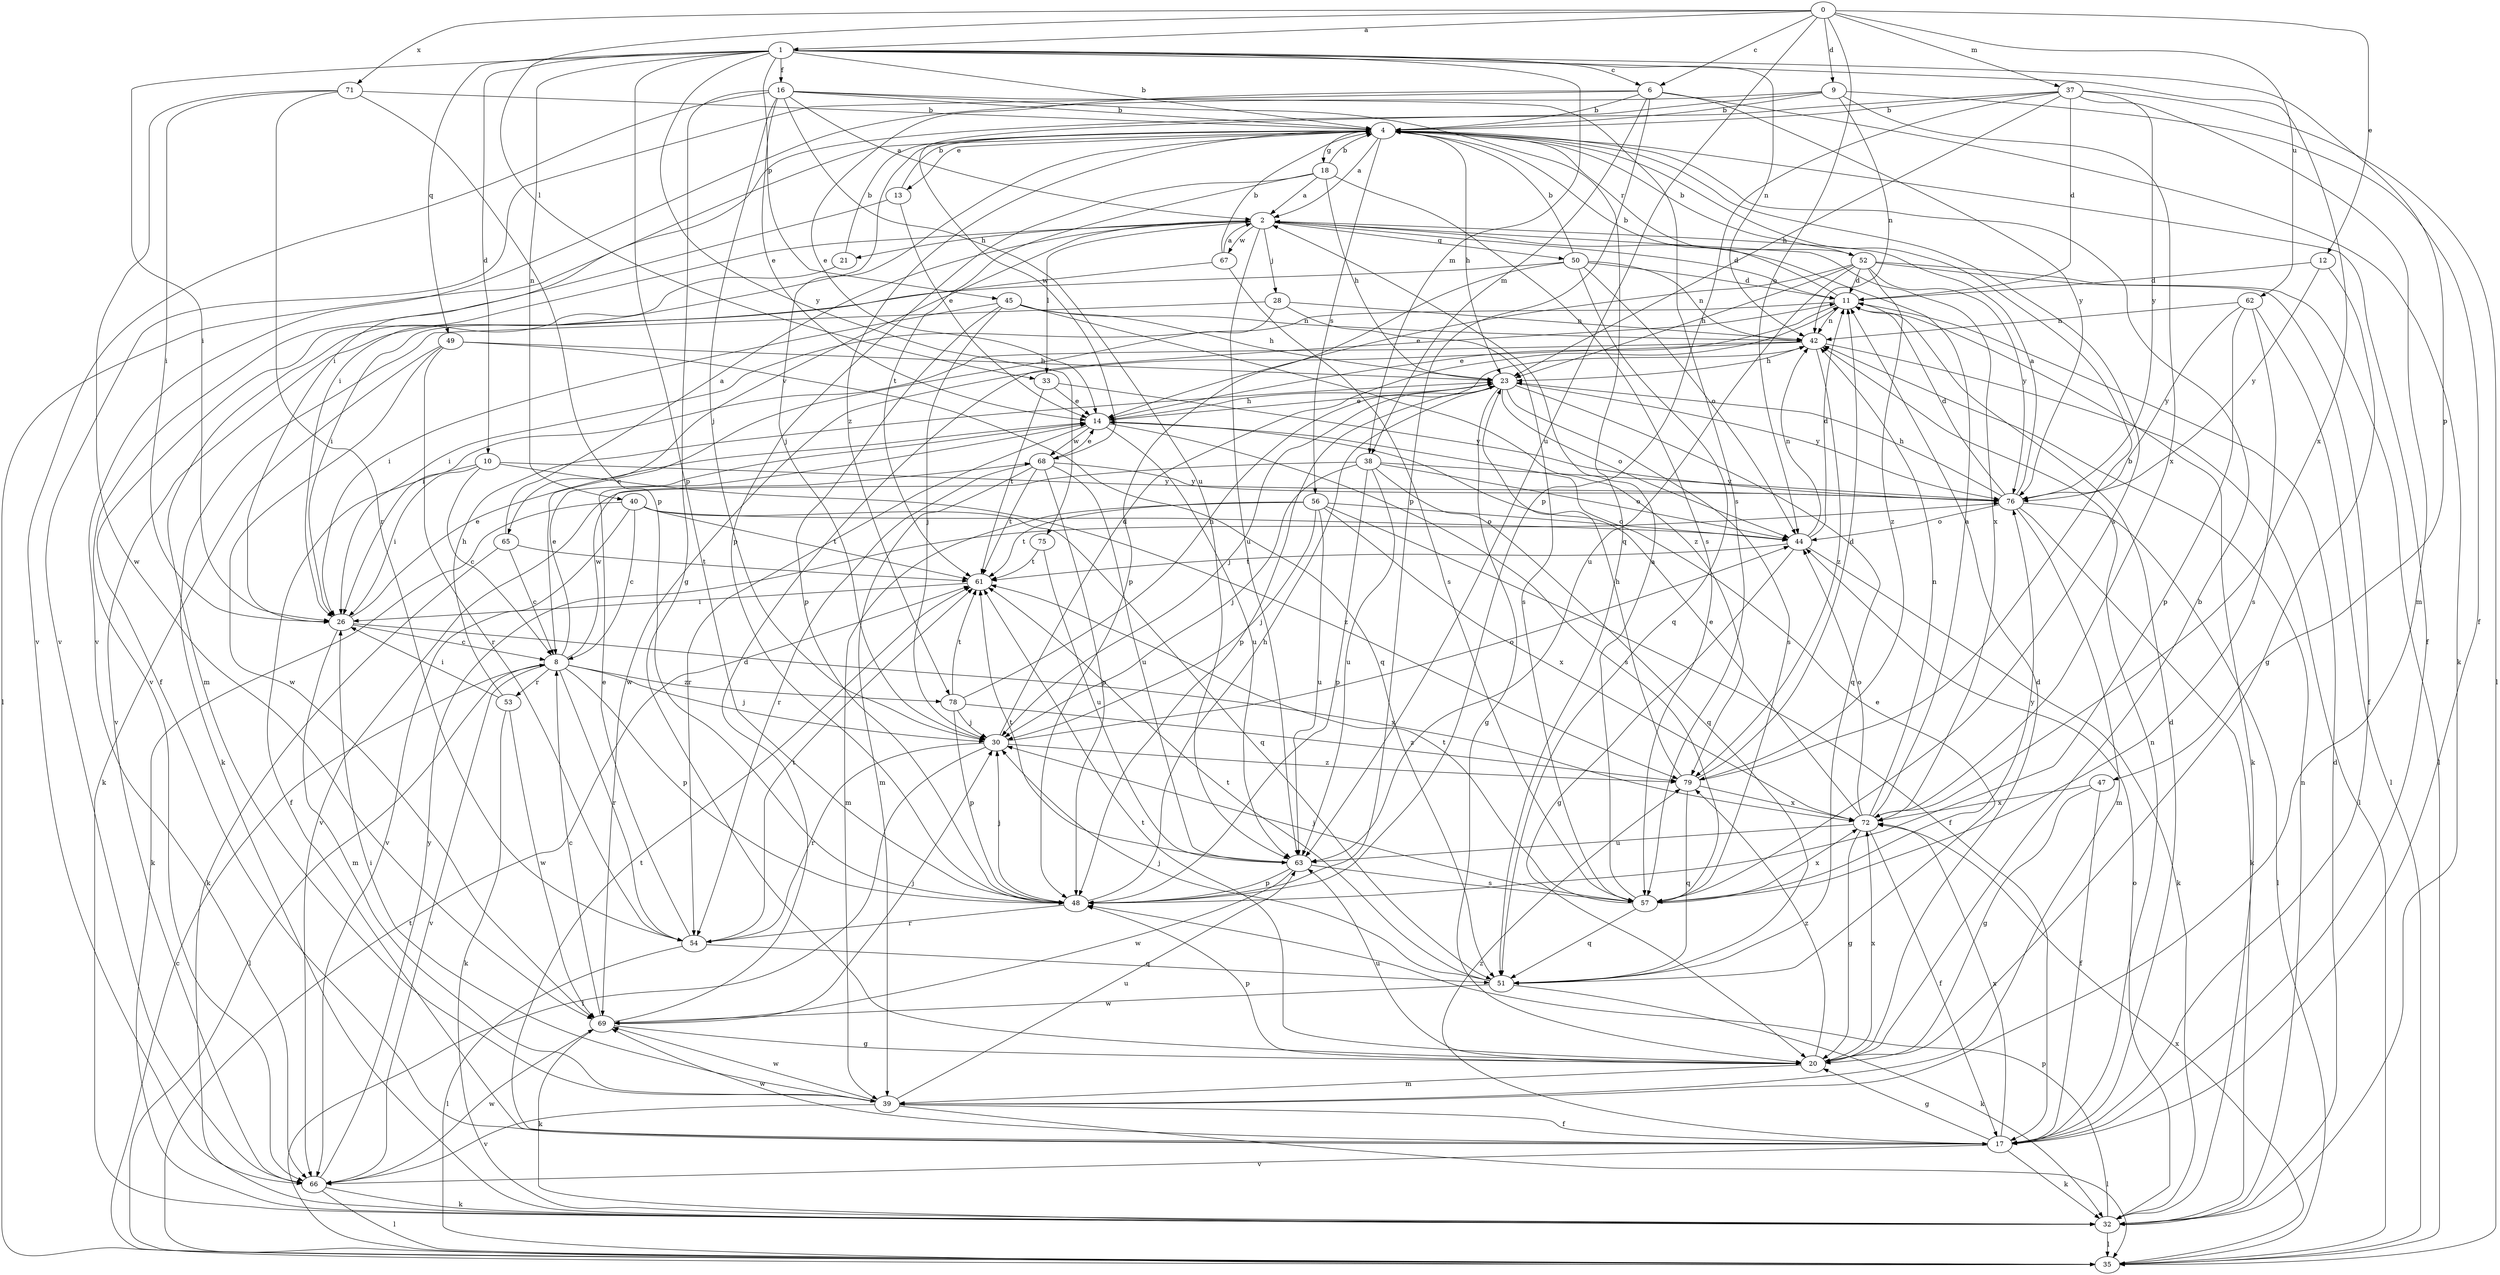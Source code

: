 strict digraph  {
0;
1;
2;
4;
6;
8;
9;
10;
11;
12;
13;
14;
16;
17;
18;
20;
21;
23;
26;
28;
30;
32;
33;
35;
37;
38;
39;
40;
42;
44;
45;
47;
48;
49;
50;
51;
52;
53;
54;
56;
57;
61;
62;
63;
65;
66;
67;
68;
69;
71;
72;
75;
76;
78;
79;
0 -> 1  [label=a];
0 -> 6  [label=c];
0 -> 9  [label=d];
0 -> 12  [label=e];
0 -> 33  [label=l];
0 -> 37  [label=m];
0 -> 44  [label=o];
0 -> 62  [label=u];
0 -> 63  [label=u];
0 -> 71  [label=x];
1 -> 4  [label=b];
1 -> 6  [label=c];
1 -> 10  [label=d];
1 -> 16  [label=f];
1 -> 26  [label=i];
1 -> 38  [label=m];
1 -> 40  [label=n];
1 -> 42  [label=n];
1 -> 45  [label=p];
1 -> 47  [label=p];
1 -> 48  [label=p];
1 -> 49  [label=q];
1 -> 72  [label=x];
1 -> 75  [label=y];
2 -> 11  [label=d];
2 -> 17  [label=f];
2 -> 21  [label=h];
2 -> 28  [label=j];
2 -> 33  [label=l];
2 -> 50  [label=q];
2 -> 63  [label=u];
2 -> 65  [label=v];
2 -> 67  [label=w];
2 -> 72  [label=x];
4 -> 2  [label=a];
4 -> 13  [label=e];
4 -> 17  [label=f];
4 -> 18  [label=g];
4 -> 23  [label=h];
4 -> 26  [label=i];
4 -> 30  [label=j];
4 -> 35  [label=l];
4 -> 52  [label=r];
4 -> 56  [label=s];
4 -> 57  [label=s];
4 -> 78  [label=z];
6 -> 4  [label=b];
6 -> 14  [label=e];
6 -> 32  [label=k];
6 -> 38  [label=m];
6 -> 48  [label=p];
6 -> 66  [label=v];
6 -> 76  [label=y];
8 -> 14  [label=e];
8 -> 30  [label=j];
8 -> 35  [label=l];
8 -> 48  [label=p];
8 -> 53  [label=r];
8 -> 54  [label=r];
8 -> 66  [label=v];
8 -> 68  [label=w];
8 -> 78  [label=z];
9 -> 4  [label=b];
9 -> 17  [label=f];
9 -> 42  [label=n];
9 -> 66  [label=v];
9 -> 68  [label=w];
9 -> 72  [label=x];
10 -> 8  [label=c];
10 -> 17  [label=f];
10 -> 26  [label=i];
10 -> 76  [label=y];
10 -> 79  [label=z];
11 -> 4  [label=b];
11 -> 14  [label=e];
11 -> 26  [label=i];
11 -> 32  [label=k];
11 -> 42  [label=n];
12 -> 11  [label=d];
12 -> 20  [label=g];
12 -> 76  [label=y];
13 -> 4  [label=b];
13 -> 14  [label=e];
13 -> 66  [label=v];
14 -> 23  [label=h];
14 -> 54  [label=r];
14 -> 57  [label=s];
14 -> 63  [label=u];
14 -> 68  [label=w];
16 -> 2  [label=a];
16 -> 4  [label=b];
16 -> 14  [label=e];
16 -> 20  [label=g];
16 -> 30  [label=j];
16 -> 51  [label=q];
16 -> 57  [label=s];
16 -> 63  [label=u];
16 -> 66  [label=v];
17 -> 11  [label=d];
17 -> 20  [label=g];
17 -> 32  [label=k];
17 -> 42  [label=n];
17 -> 61  [label=t];
17 -> 66  [label=v];
17 -> 69  [label=w];
17 -> 72  [label=x];
17 -> 79  [label=z];
18 -> 2  [label=a];
18 -> 4  [label=b];
18 -> 23  [label=h];
18 -> 48  [label=p];
18 -> 57  [label=s];
18 -> 61  [label=t];
20 -> 4  [label=b];
20 -> 11  [label=d];
20 -> 39  [label=m];
20 -> 48  [label=p];
20 -> 61  [label=t];
20 -> 63  [label=u];
20 -> 72  [label=x];
20 -> 79  [label=z];
21 -> 4  [label=b];
21 -> 39  [label=m];
23 -> 14  [label=e];
23 -> 20  [label=g];
23 -> 30  [label=j];
23 -> 44  [label=o];
23 -> 48  [label=p];
23 -> 51  [label=q];
23 -> 57  [label=s];
23 -> 76  [label=y];
26 -> 8  [label=c];
26 -> 14  [label=e];
26 -> 39  [label=m];
26 -> 72  [label=x];
28 -> 8  [label=c];
28 -> 32  [label=k];
28 -> 42  [label=n];
28 -> 57  [label=s];
30 -> 11  [label=d];
30 -> 35  [label=l];
30 -> 44  [label=o];
30 -> 54  [label=r];
30 -> 79  [label=z];
32 -> 11  [label=d];
32 -> 35  [label=l];
32 -> 42  [label=n];
32 -> 44  [label=o];
32 -> 48  [label=p];
33 -> 14  [label=e];
33 -> 61  [label=t];
33 -> 76  [label=y];
35 -> 8  [label=c];
35 -> 61  [label=t];
35 -> 72  [label=x];
37 -> 4  [label=b];
37 -> 11  [label=d];
37 -> 23  [label=h];
37 -> 26  [label=i];
37 -> 35  [label=l];
37 -> 39  [label=m];
37 -> 48  [label=p];
37 -> 76  [label=y];
38 -> 30  [label=j];
38 -> 44  [label=o];
38 -> 48  [label=p];
38 -> 51  [label=q];
38 -> 63  [label=u];
38 -> 66  [label=v];
38 -> 76  [label=y];
39 -> 17  [label=f];
39 -> 26  [label=i];
39 -> 35  [label=l];
39 -> 63  [label=u];
39 -> 66  [label=v];
39 -> 69  [label=w];
40 -> 8  [label=c];
40 -> 32  [label=k];
40 -> 44  [label=o];
40 -> 51  [label=q];
40 -> 61  [label=t];
40 -> 66  [label=v];
42 -> 23  [label=h];
42 -> 26  [label=i];
42 -> 35  [label=l];
42 -> 69  [label=w];
42 -> 79  [label=z];
44 -> 11  [label=d];
44 -> 20  [label=g];
44 -> 32  [label=k];
44 -> 42  [label=n];
44 -> 61  [label=t];
45 -> 23  [label=h];
45 -> 26  [label=i];
45 -> 30  [label=j];
45 -> 42  [label=n];
45 -> 48  [label=p];
45 -> 79  [label=z];
47 -> 17  [label=f];
47 -> 20  [label=g];
47 -> 72  [label=x];
48 -> 23  [label=h];
48 -> 30  [label=j];
48 -> 54  [label=r];
49 -> 23  [label=h];
49 -> 32  [label=k];
49 -> 51  [label=q];
49 -> 54  [label=r];
49 -> 69  [label=w];
50 -> 4  [label=b];
50 -> 11  [label=d];
50 -> 42  [label=n];
50 -> 44  [label=o];
50 -> 48  [label=p];
50 -> 51  [label=q];
50 -> 66  [label=v];
51 -> 14  [label=e];
51 -> 30  [label=j];
51 -> 32  [label=k];
51 -> 61  [label=t];
51 -> 69  [label=w];
52 -> 4  [label=b];
52 -> 11  [label=d];
52 -> 14  [label=e];
52 -> 17  [label=f];
52 -> 23  [label=h];
52 -> 35  [label=l];
52 -> 63  [label=u];
52 -> 76  [label=y];
52 -> 79  [label=z];
53 -> 23  [label=h];
53 -> 26  [label=i];
53 -> 32  [label=k];
53 -> 69  [label=w];
54 -> 14  [label=e];
54 -> 35  [label=l];
54 -> 51  [label=q];
54 -> 61  [label=t];
56 -> 17  [label=f];
56 -> 30  [label=j];
56 -> 39  [label=m];
56 -> 44  [label=o];
56 -> 61  [label=t];
56 -> 63  [label=u];
56 -> 72  [label=x];
57 -> 2  [label=a];
57 -> 30  [label=j];
57 -> 51  [label=q];
57 -> 61  [label=t];
57 -> 72  [label=x];
57 -> 76  [label=y];
61 -> 26  [label=i];
62 -> 35  [label=l];
62 -> 42  [label=n];
62 -> 48  [label=p];
62 -> 57  [label=s];
62 -> 76  [label=y];
63 -> 48  [label=p];
63 -> 57  [label=s];
63 -> 61  [label=t];
63 -> 69  [label=w];
65 -> 2  [label=a];
65 -> 8  [label=c];
65 -> 32  [label=k];
65 -> 61  [label=t];
66 -> 32  [label=k];
66 -> 35  [label=l];
66 -> 69  [label=w];
66 -> 76  [label=y];
67 -> 2  [label=a];
67 -> 4  [label=b];
67 -> 26  [label=i];
67 -> 57  [label=s];
68 -> 14  [label=e];
68 -> 39  [label=m];
68 -> 48  [label=p];
68 -> 54  [label=r];
68 -> 61  [label=t];
68 -> 63  [label=u];
68 -> 76  [label=y];
69 -> 8  [label=c];
69 -> 11  [label=d];
69 -> 20  [label=g];
69 -> 30  [label=j];
69 -> 32  [label=k];
71 -> 4  [label=b];
71 -> 26  [label=i];
71 -> 48  [label=p];
71 -> 54  [label=r];
71 -> 69  [label=w];
72 -> 2  [label=a];
72 -> 14  [label=e];
72 -> 17  [label=f];
72 -> 20  [label=g];
72 -> 42  [label=n];
72 -> 44  [label=o];
72 -> 63  [label=u];
75 -> 61  [label=t];
75 -> 63  [label=u];
76 -> 2  [label=a];
76 -> 11  [label=d];
76 -> 23  [label=h];
76 -> 32  [label=k];
76 -> 35  [label=l];
76 -> 39  [label=m];
76 -> 44  [label=o];
78 -> 30  [label=j];
78 -> 42  [label=n];
78 -> 48  [label=p];
78 -> 61  [label=t];
78 -> 79  [label=z];
79 -> 4  [label=b];
79 -> 11  [label=d];
79 -> 23  [label=h];
79 -> 51  [label=q];
79 -> 72  [label=x];
}

